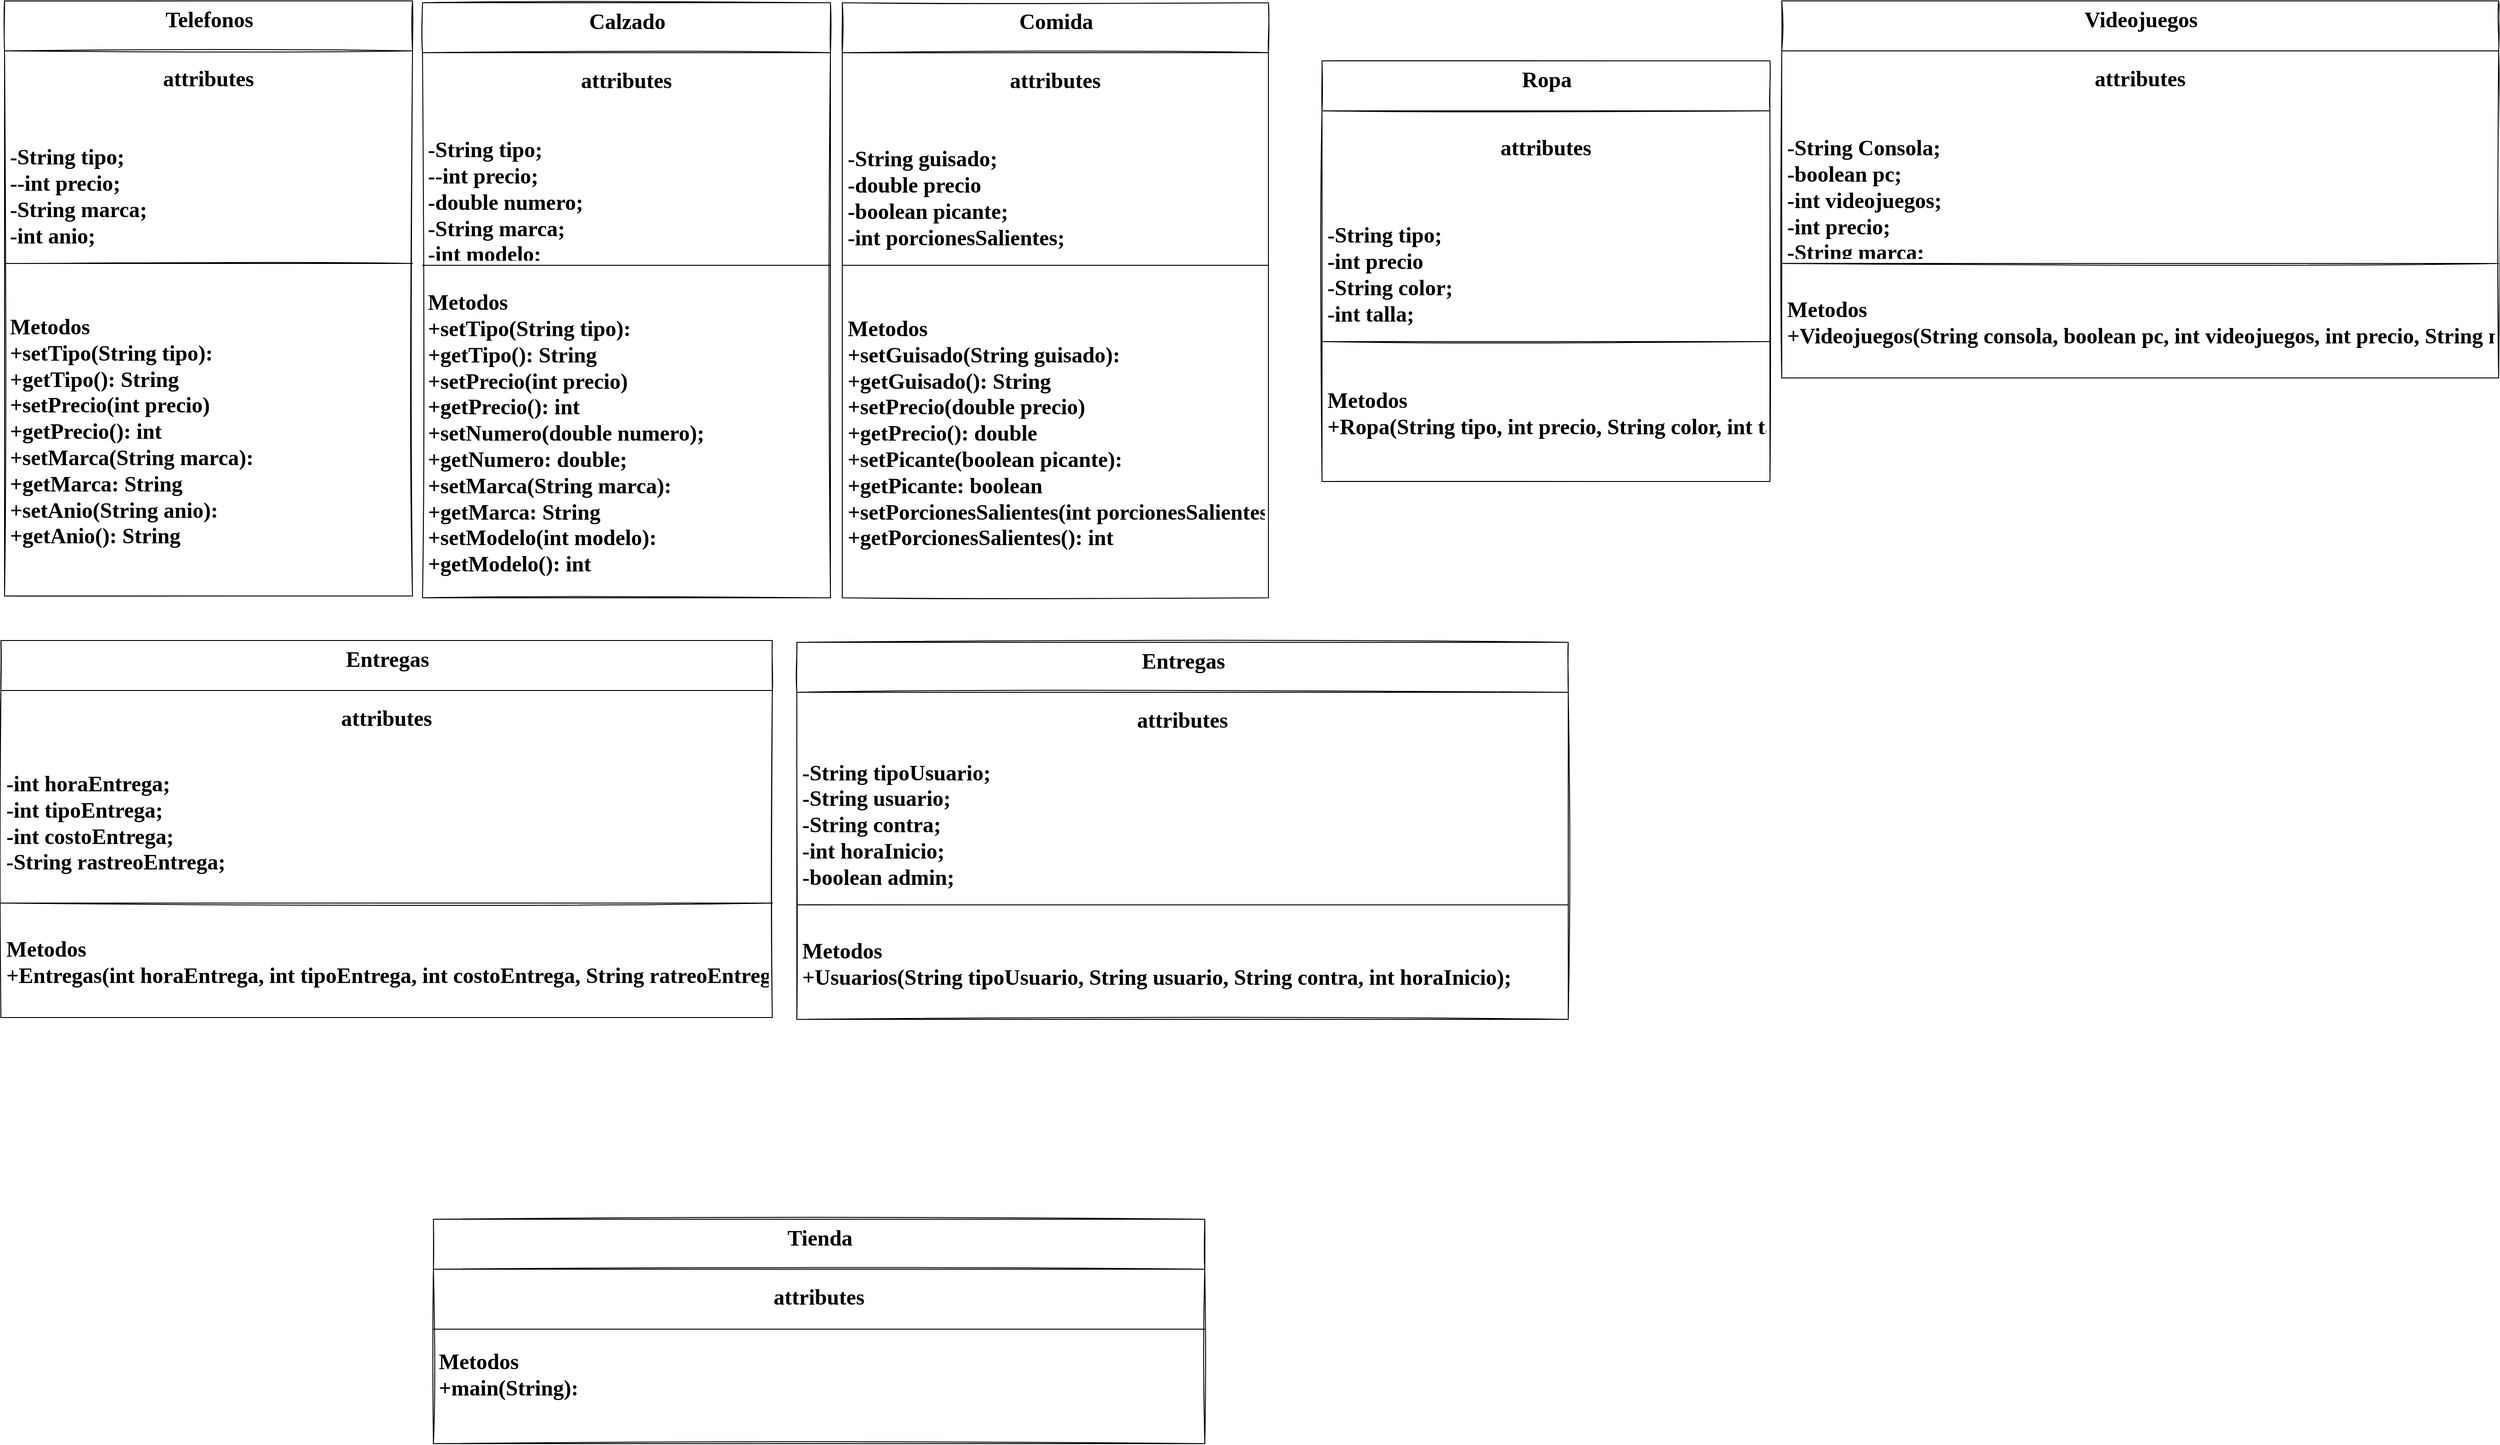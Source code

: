 <mxfile version="15.5.9" type="github">
  <diagram id="2QnwUB2ClqmYAk1SB9Mb" name="Page-1">
    <mxGraphModel dx="2715" dy="2198" grid="0" gridSize="10" guides="1" tooltips="1" connect="1" arrows="1" fold="1" page="0" pageScale="1" pageWidth="827" pageHeight="1169" math="0" shadow="0">
      <root>
        <mxCell id="0" />
        <mxCell id="1" parent="0" />
        <mxCell id="I9A92WywnePdPpcuGTqa-11" value="Telefonos" style="swimlane;fontStyle=1;align=center;verticalAlign=top;childLayout=stackLayout;horizontal=1;startSize=55;horizontalStack=0;resizeParent=1;resizeParentMax=0;resizeLast=0;collapsible=0;marginBottom=0;html=1;sketch=1;hachureGap=4;pointerEvents=0;fontFamily=Comic Sans MS;fontSize=24;" vertex="1" parent="1">
          <mxGeometry x="618" y="-473" width="449" height="655" as="geometry" />
        </mxCell>
        <mxCell id="I9A92WywnePdPpcuGTqa-12" value="attributes" style="text;html=1;strokeColor=none;fillColor=none;align=center;verticalAlign=middle;spacingLeft=4;spacingRight=4;overflow=hidden;rotatable=0;points=[[0,0.5],[1,0.5]];portConstraint=eastwest;sketch=1;hachureGap=4;pointerEvents=0;fontFamily=Comic Sans MS;fontSize=24;fontStyle=1" vertex="1" parent="I9A92WywnePdPpcuGTqa-11">
          <mxGeometry y="55" width="449" height="62" as="geometry" />
        </mxCell>
        <mxCell id="I9A92WywnePdPpcuGTqa-13" value="&lt;div style=&quot;font-size: 24px;&quot;&gt;&lt;br style=&quot;font-size: 24px;&quot;&gt;&lt;/div&gt;&lt;div style=&quot;font-size: 24px;&quot;&gt;-String tipo;&lt;/div&gt;&lt;div style=&quot;font-size: 24px;&quot;&gt;--int precio;&lt;/div&gt;&lt;div style=&quot;font-size: 24px;&quot;&gt;-String marca;&lt;/div&gt;&lt;div style=&quot;font-size: 24px;&quot;&gt;-int anio;&lt;br style=&quot;font-size: 24px;&quot;&gt;&lt;/div&gt;" style="text;html=1;strokeColor=none;fillColor=none;align=left;verticalAlign=middle;spacingLeft=4;spacingRight=4;overflow=hidden;rotatable=0;points=[[0,0.5],[1,0.5]];portConstraint=eastwest;sketch=1;hachureGap=4;pointerEvents=0;fontFamily=Comic Sans MS;fontSize=24;fontStyle=1" vertex="1" parent="I9A92WywnePdPpcuGTqa-11">
          <mxGeometry y="117" width="449" height="168" as="geometry" />
        </mxCell>
        <mxCell id="I9A92WywnePdPpcuGTqa-16" value="" style="line;strokeWidth=1;fillColor=none;align=left;verticalAlign=middle;spacingTop=-1;spacingLeft=3;spacingRight=3;rotatable=0;labelPosition=right;points=[];portConstraint=eastwest;sketch=1;hachureGap=4;pointerEvents=0;fontFamily=Comic Sans MS;fontSize=24;fontStyle=1" vertex="1" parent="I9A92WywnePdPpcuGTqa-11">
          <mxGeometry y="285" width="449" height="8" as="geometry" />
        </mxCell>
        <mxCell id="I9A92WywnePdPpcuGTqa-18" value="&lt;div style=&quot;font-size: 24px;&quot;&gt;Metodos&lt;/div&gt;&lt;div style=&quot;font-size: 24px;&quot;&gt;+setTipo(String tipo):&lt;br style=&quot;font-size: 24px;&quot;&gt;&lt;/div&gt;&lt;div style=&quot;font-size: 24px;&quot;&gt;+getTipo(): String&lt;/div&gt;&lt;div style=&quot;font-size: 24px;&quot;&gt;+setPrecio(int precio)&lt;/div&gt;&lt;div style=&quot;font-size: 24px;&quot;&gt;+getPrecio(): int&lt;/div&gt;&lt;div style=&quot;font-size: 24px;&quot;&gt;+setMarca(String marca):&lt;/div&gt;&lt;div style=&quot;font-size: 24px;&quot;&gt;+getMarca: String&lt;/div&gt;&lt;div style=&quot;font-size: 24px;&quot;&gt;+setAnio(String anio):&lt;/div&gt;&lt;div style=&quot;font-size: 24px;&quot;&gt;+getAnio(): String&lt;/div&gt;" style="text;html=1;strokeColor=none;fillColor=none;align=left;verticalAlign=middle;spacingLeft=4;spacingRight=4;overflow=hidden;rotatable=0;points=[[0,0.5],[1,0.5]];portConstraint=eastwest;sketch=1;hachureGap=4;pointerEvents=0;fontFamily=Comic Sans MS;fontSize=24;fontStyle=1" vertex="1" parent="I9A92WywnePdPpcuGTqa-11">
          <mxGeometry y="293" width="449" height="362" as="geometry" />
        </mxCell>
        <mxCell id="I9A92WywnePdPpcuGTqa-43" value="Calzado" style="swimlane;fontStyle=1;align=center;verticalAlign=top;childLayout=stackLayout;horizontal=1;startSize=55;horizontalStack=0;resizeParent=1;resizeParentMax=0;resizeLast=0;collapsible=0;marginBottom=0;html=1;sketch=1;hachureGap=4;pointerEvents=0;fontFamily=Comic Sans MS;fontSize=24;" vertex="1" parent="1">
          <mxGeometry x="1078" y="-471" width="449" height="655" as="geometry" />
        </mxCell>
        <mxCell id="I9A92WywnePdPpcuGTqa-44" value="attributes" style="text;html=1;strokeColor=none;fillColor=none;align=center;verticalAlign=middle;spacingLeft=4;spacingRight=4;overflow=hidden;rotatable=0;points=[[0,0.5],[1,0.5]];portConstraint=eastwest;sketch=1;hachureGap=4;pointerEvents=0;fontFamily=Comic Sans MS;fontSize=24;fontStyle=1" vertex="1" parent="I9A92WywnePdPpcuGTqa-43">
          <mxGeometry y="55" width="449" height="62" as="geometry" />
        </mxCell>
        <mxCell id="I9A92WywnePdPpcuGTqa-45" value="&lt;div style=&quot;font-size: 24px;&quot;&gt;&lt;br style=&quot;font-size: 24px;&quot;&gt;&lt;/div&gt;&lt;div style=&quot;font-size: 24px;&quot;&gt;-String tipo;&lt;/div&gt;&lt;div style=&quot;font-size: 24px;&quot;&gt;--int precio;&lt;/div&gt;&lt;div style=&quot;font-size: 24px;&quot;&gt;-double numero;&lt;br style=&quot;font-size: 24px;&quot;&gt;&lt;/div&gt;&lt;div style=&quot;font-size: 24px;&quot;&gt;-String marca;&lt;/div&gt;&lt;div style=&quot;font-size: 24px;&quot;&gt;-int modelo;&lt;br style=&quot;font-size: 24px;&quot;&gt;&lt;/div&gt;" style="text;html=1;strokeColor=none;fillColor=none;align=left;verticalAlign=middle;spacingLeft=4;spacingRight=4;overflow=hidden;rotatable=0;points=[[0,0.5],[1,0.5]];portConstraint=eastwest;sketch=1;hachureGap=4;pointerEvents=0;fontFamily=Comic Sans MS;fontSize=24;fontStyle=1" vertex="1" parent="I9A92WywnePdPpcuGTqa-43">
          <mxGeometry y="117" width="449" height="168" as="geometry" />
        </mxCell>
        <mxCell id="I9A92WywnePdPpcuGTqa-46" value="" style="line;strokeWidth=1;fillColor=none;align=left;verticalAlign=middle;spacingTop=-1;spacingLeft=3;spacingRight=3;rotatable=0;labelPosition=right;points=[];portConstraint=eastwest;sketch=1;hachureGap=4;pointerEvents=0;fontFamily=Comic Sans MS;fontSize=24;fontStyle=1" vertex="1" parent="I9A92WywnePdPpcuGTqa-43">
          <mxGeometry y="285" width="449" height="8" as="geometry" />
        </mxCell>
        <mxCell id="I9A92WywnePdPpcuGTqa-47" value="&lt;div style=&quot;font-size: 24px;&quot;&gt;Metodos&lt;/div&gt;&lt;div style=&quot;font-size: 24px;&quot;&gt;+setTipo(String tipo):&lt;br style=&quot;font-size: 24px;&quot;&gt;&lt;/div&gt;&lt;div style=&quot;font-size: 24px;&quot;&gt;+getTipo(): String&lt;/div&gt;&lt;div style=&quot;font-size: 24px;&quot;&gt;+setPrecio(int precio)&lt;/div&gt;&lt;div style=&quot;font-size: 24px;&quot;&gt;+getPrecio(): int&lt;/div&gt;&lt;div style=&quot;font-size: 24px;&quot;&gt;+setNumero(double numero);&lt;/div&gt;&lt;div style=&quot;font-size: 24px;&quot;&gt;+getNumero: double;&lt;br style=&quot;font-size: 24px;&quot;&gt;&lt;/div&gt;&lt;div style=&quot;font-size: 24px;&quot;&gt;+setMarca(String marca):&lt;/div&gt;&lt;div style=&quot;font-size: 24px;&quot;&gt;+getMarca: String&lt;/div&gt;&lt;div style=&quot;font-size: 24px;&quot;&gt;+setModelo(int modelo):&lt;/div&gt;&lt;div style=&quot;font-size: 24px;&quot;&gt;+getModelo(): int&lt;br style=&quot;font-size: 24px;&quot;&gt;&lt;/div&gt;" style="text;html=1;strokeColor=none;fillColor=none;align=left;verticalAlign=middle;spacingLeft=4;spacingRight=4;overflow=hidden;rotatable=0;points=[[0,0.5],[1,0.5]];portConstraint=eastwest;sketch=1;hachureGap=4;pointerEvents=0;fontFamily=Comic Sans MS;fontSize=24;fontStyle=1" vertex="1" parent="I9A92WywnePdPpcuGTqa-43">
          <mxGeometry y="293" width="449" height="362" as="geometry" />
        </mxCell>
        <mxCell id="I9A92WywnePdPpcuGTqa-48" value="Comida" style="swimlane;fontStyle=1;align=center;verticalAlign=top;childLayout=stackLayout;horizontal=1;startSize=55;horizontalStack=0;resizeParent=1;resizeParentMax=0;resizeLast=0;collapsible=0;marginBottom=0;html=1;sketch=1;hachureGap=4;pointerEvents=0;fontFamily=Comic Sans MS;fontSize=24;" vertex="1" parent="1">
          <mxGeometry x="1540" y="-471" width="469" height="655" as="geometry" />
        </mxCell>
        <mxCell id="I9A92WywnePdPpcuGTqa-49" value="attributes" style="text;html=1;strokeColor=none;fillColor=none;align=center;verticalAlign=middle;spacingLeft=4;spacingRight=4;overflow=hidden;rotatable=0;points=[[0,0.5],[1,0.5]];portConstraint=eastwest;sketch=1;hachureGap=4;pointerEvents=0;fontFamily=Comic Sans MS;fontSize=24;fontStyle=1" vertex="1" parent="I9A92WywnePdPpcuGTqa-48">
          <mxGeometry y="55" width="469" height="62" as="geometry" />
        </mxCell>
        <mxCell id="I9A92WywnePdPpcuGTqa-50" value="&lt;div style=&quot;font-size: 24px;&quot;&gt;&lt;br style=&quot;font-size: 24px;&quot;&gt;&lt;/div&gt;&lt;div style=&quot;font-size: 24px;&quot;&gt;-String guisado;&lt;/div&gt;&lt;div style=&quot;font-size: 24px;&quot;&gt;-double precio&lt;/div&gt;&lt;div style=&quot;font-size: 24px;&quot;&gt;-boolean picante;&lt;/div&gt;&lt;div style=&quot;font-size: 24px;&quot;&gt;-int porcionesSalientes;&lt;br style=&quot;font-size: 24px;&quot;&gt;&lt;/div&gt;" style="text;html=1;strokeColor=none;fillColor=none;align=left;verticalAlign=middle;spacingLeft=4;spacingRight=4;overflow=hidden;rotatable=0;points=[[0,0.5],[1,0.5]];portConstraint=eastwest;sketch=1;hachureGap=4;pointerEvents=0;fontFamily=Comic Sans MS;fontSize=24;fontStyle=1" vertex="1" parent="I9A92WywnePdPpcuGTqa-48">
          <mxGeometry y="117" width="469" height="168" as="geometry" />
        </mxCell>
        <mxCell id="I9A92WywnePdPpcuGTqa-51" value="" style="line;strokeWidth=1;fillColor=none;align=left;verticalAlign=middle;spacingTop=-1;spacingLeft=3;spacingRight=3;rotatable=0;labelPosition=right;points=[];portConstraint=eastwest;sketch=1;hachureGap=4;pointerEvents=0;fontFamily=Comic Sans MS;fontSize=24;fontStyle=1" vertex="1" parent="I9A92WywnePdPpcuGTqa-48">
          <mxGeometry y="285" width="469" height="8" as="geometry" />
        </mxCell>
        <mxCell id="I9A92WywnePdPpcuGTqa-52" value="&lt;div style=&quot;font-size: 24px;&quot;&gt;Metodos&lt;/div&gt;&lt;div style=&quot;font-size: 24px;&quot;&gt;+setGuisado(String guisado):&lt;br style=&quot;font-size: 24px;&quot;&gt;&lt;/div&gt;&lt;div style=&quot;font-size: 24px;&quot;&gt;+getGuisado(): String&lt;/div&gt;&lt;div style=&quot;font-size: 24px;&quot;&gt;+setPrecio(double precio)&lt;/div&gt;&lt;div style=&quot;font-size: 24px;&quot;&gt;+getPrecio(): double&lt;br style=&quot;font-size: 24px;&quot;&gt;&lt;/div&gt;&lt;div style=&quot;font-size: 24px;&quot;&gt;+setPicante(boolean picante):&lt;/div&gt;&lt;div style=&quot;font-size: 24px;&quot;&gt;+getPicante: boolean&lt;br style=&quot;font-size: 24px;&quot;&gt;&lt;/div&gt;&lt;div style=&quot;font-size: 24px;&quot;&gt;+setPorcionesSalientes(int porcionesSalientes):&lt;/div&gt;&lt;div style=&quot;font-size: 24px;&quot;&gt;+getPorcionesSalientes(): int&lt;br style=&quot;font-size: 24px;&quot;&gt;&lt;/div&gt;" style="text;html=1;strokeColor=none;fillColor=none;align=left;verticalAlign=middle;spacingLeft=4;spacingRight=4;overflow=hidden;rotatable=0;points=[[0,0.5],[1,0.5]];portConstraint=eastwest;sketch=1;hachureGap=4;pointerEvents=0;fontFamily=Comic Sans MS;fontSize=24;fontStyle=1" vertex="1" parent="I9A92WywnePdPpcuGTqa-48">
          <mxGeometry y="293" width="469" height="362" as="geometry" />
        </mxCell>
        <mxCell id="I9A92WywnePdPpcuGTqa-53" value="Ropa" style="swimlane;fontStyle=1;align=center;verticalAlign=top;childLayout=stackLayout;horizontal=1;startSize=55;horizontalStack=0;resizeParent=1;resizeParentMax=0;resizeLast=0;collapsible=0;marginBottom=0;html=1;sketch=1;hachureGap=4;pointerEvents=0;fontFamily=Comic Sans MS;fontSize=24;" vertex="1" parent="1">
          <mxGeometry x="2068" y="-407" width="493" height="463" as="geometry" />
        </mxCell>
        <mxCell id="I9A92WywnePdPpcuGTqa-54" value="attributes" style="text;html=1;strokeColor=none;fillColor=none;align=center;verticalAlign=middle;spacingLeft=4;spacingRight=4;overflow=hidden;rotatable=0;points=[[0,0.5],[1,0.5]];portConstraint=eastwest;sketch=1;hachureGap=4;pointerEvents=0;fontFamily=Comic Sans MS;fontSize=24;fontStyle=1" vertex="1" parent="I9A92WywnePdPpcuGTqa-53">
          <mxGeometry y="55" width="493" height="82" as="geometry" />
        </mxCell>
        <mxCell id="I9A92WywnePdPpcuGTqa-55" value="&lt;div style=&quot;font-size: 24px;&quot;&gt;&lt;br style=&quot;font-size: 24px;&quot;&gt;&lt;/div&gt;&lt;div style=&quot;font-size: 24px;&quot;&gt;-String tipo;&lt;/div&gt;&lt;div style=&quot;font-size: 24px;&quot;&gt;-int precio&lt;/div&gt;&lt;div style=&quot;font-size: 24px;&quot;&gt;-String color;&lt;/div&gt;&lt;div style=&quot;font-size: 24px;&quot;&gt;-int talla;&lt;br style=&quot;font-size: 24px;&quot;&gt;&lt;/div&gt;" style="text;html=1;strokeColor=none;fillColor=none;align=left;verticalAlign=middle;spacingLeft=4;spacingRight=4;overflow=hidden;rotatable=0;points=[[0,0.5],[1,0.5]];portConstraint=eastwest;sketch=1;hachureGap=4;pointerEvents=0;fontFamily=Comic Sans MS;fontSize=24;fontStyle=1" vertex="1" parent="I9A92WywnePdPpcuGTqa-53">
          <mxGeometry y="137" width="493" height="168" as="geometry" />
        </mxCell>
        <mxCell id="I9A92WywnePdPpcuGTqa-56" value="" style="line;strokeWidth=1;fillColor=none;align=left;verticalAlign=middle;spacingTop=-1;spacingLeft=3;spacingRight=3;rotatable=0;labelPosition=right;points=[];portConstraint=eastwest;sketch=1;hachureGap=4;pointerEvents=0;fontFamily=Comic Sans MS;fontSize=24;fontStyle=1" vertex="1" parent="I9A92WywnePdPpcuGTqa-53">
          <mxGeometry y="305" width="493" height="8" as="geometry" />
        </mxCell>
        <mxCell id="I9A92WywnePdPpcuGTqa-57" value="&lt;div style=&quot;font-size: 24px;&quot;&gt;Metodos&lt;/div&gt;+Ropa(String tipo, int precio, String color, int talla);" style="text;html=1;strokeColor=none;fillColor=none;align=left;verticalAlign=middle;spacingLeft=4;spacingRight=4;overflow=hidden;rotatable=0;points=[[0,0.5],[1,0.5]];portConstraint=eastwest;sketch=1;hachureGap=4;pointerEvents=0;fontFamily=Comic Sans MS;fontSize=24;fontStyle=1" vertex="1" parent="I9A92WywnePdPpcuGTqa-53">
          <mxGeometry y="313" width="493" height="150" as="geometry" />
        </mxCell>
        <mxCell id="I9A92WywnePdPpcuGTqa-58" value="Videojuegos" style="swimlane;fontStyle=1;align=center;verticalAlign=top;childLayout=stackLayout;horizontal=1;startSize=55;horizontalStack=0;resizeParent=1;resizeParentMax=0;resizeLast=0;collapsible=0;marginBottom=0;html=1;sketch=1;hachureGap=4;pointerEvents=0;fontFamily=Comic Sans MS;fontSize=24;" vertex="1" parent="1">
          <mxGeometry x="2574" y="-473" width="789" height="415" as="geometry" />
        </mxCell>
        <mxCell id="I9A92WywnePdPpcuGTqa-59" value="attributes" style="text;html=1;strokeColor=none;fillColor=none;align=center;verticalAlign=middle;spacingLeft=4;spacingRight=4;overflow=hidden;rotatable=0;points=[[0,0.5],[1,0.5]];portConstraint=eastwest;sketch=1;hachureGap=4;pointerEvents=0;fontFamily=Comic Sans MS;fontSize=24;fontStyle=1" vertex="1" parent="I9A92WywnePdPpcuGTqa-58">
          <mxGeometry y="55" width="789" height="62" as="geometry" />
        </mxCell>
        <mxCell id="I9A92WywnePdPpcuGTqa-60" value="&lt;div style=&quot;font-size: 24px;&quot;&gt;&lt;br style=&quot;font-size: 24px;&quot;&gt;&lt;/div&gt;&lt;div style=&quot;font-size: 24px;&quot;&gt;-String Consola;&lt;/div&gt;&lt;div style=&quot;font-size: 24px;&quot;&gt;-boolean pc;&lt;/div&gt;&lt;div style=&quot;font-size: 24px;&quot;&gt;-int videojuegos;&lt;/div&gt;&lt;div style=&quot;font-size: 24px;&quot;&gt;-int precio;&lt;/div&gt;&lt;div style=&quot;font-size: 24px;&quot;&gt;-String marca;&lt;br style=&quot;font-size: 24px;&quot;&gt;&lt;/div&gt;" style="text;html=1;strokeColor=none;fillColor=none;align=left;verticalAlign=middle;spacingLeft=4;spacingRight=4;overflow=hidden;rotatable=0;points=[[0,0.5],[1,0.5]];portConstraint=eastwest;sketch=1;hachureGap=4;pointerEvents=0;fontFamily=Comic Sans MS;fontSize=24;fontStyle=1" vertex="1" parent="I9A92WywnePdPpcuGTqa-58">
          <mxGeometry y="117" width="789" height="168" as="geometry" />
        </mxCell>
        <mxCell id="I9A92WywnePdPpcuGTqa-61" value="" style="line;strokeWidth=1;fillColor=none;align=left;verticalAlign=middle;spacingTop=-1;spacingLeft=3;spacingRight=3;rotatable=0;labelPosition=right;points=[];portConstraint=eastwest;sketch=1;hachureGap=4;pointerEvents=0;fontFamily=Comic Sans MS;fontSize=24;fontStyle=1" vertex="1" parent="I9A92WywnePdPpcuGTqa-58">
          <mxGeometry y="285" width="789" height="8" as="geometry" />
        </mxCell>
        <mxCell id="I9A92WywnePdPpcuGTqa-62" value="&lt;div style=&quot;font-size: 24px;&quot;&gt;Metodos&lt;/div&gt;+Videojuegos(String consola, boolean pc, int videojuegos, int precio, String marca);" style="text;html=1;strokeColor=none;fillColor=none;align=left;verticalAlign=middle;spacingLeft=4;spacingRight=4;overflow=hidden;rotatable=0;points=[[0,0.5],[1,0.5]];portConstraint=eastwest;sketch=1;hachureGap=4;pointerEvents=0;fontFamily=Comic Sans MS;fontSize=24;fontStyle=1" vertex="1" parent="I9A92WywnePdPpcuGTqa-58">
          <mxGeometry y="293" width="789" height="122" as="geometry" />
        </mxCell>
        <mxCell id="I9A92WywnePdPpcuGTqa-63" value="Entregas" style="swimlane;fontStyle=1;align=center;verticalAlign=top;childLayout=stackLayout;horizontal=1;startSize=55;horizontalStack=0;resizeParent=1;resizeParentMax=0;resizeLast=0;collapsible=0;marginBottom=0;html=1;sketch=1;hachureGap=4;pointerEvents=0;fontFamily=Comic Sans MS;fontSize=24;" vertex="1" parent="1">
          <mxGeometry x="614" y="231" width="849" height="415" as="geometry" />
        </mxCell>
        <mxCell id="I9A92WywnePdPpcuGTqa-64" value="attributes" style="text;html=1;strokeColor=none;fillColor=none;align=center;verticalAlign=middle;spacingLeft=4;spacingRight=4;overflow=hidden;rotatable=0;points=[[0,0.5],[1,0.5]];portConstraint=eastwest;sketch=1;hachureGap=4;pointerEvents=0;fontFamily=Comic Sans MS;fontSize=24;fontStyle=1" vertex="1" parent="I9A92WywnePdPpcuGTqa-63">
          <mxGeometry y="55" width="849" height="62" as="geometry" />
        </mxCell>
        <mxCell id="I9A92WywnePdPpcuGTqa-65" value="&lt;div style=&quot;font-size: 24px;&quot;&gt;-int horaEntrega;&lt;/div&gt;&lt;div style=&quot;font-size: 24px;&quot;&gt;-int tipoEntrega;&lt;/div&gt;&lt;div style=&quot;font-size: 24px;&quot;&gt;-int costoEntrega;&lt;/div&gt;&lt;div style=&quot;font-size: 24px;&quot;&gt;-String rastreoEntrega;&lt;br style=&quot;font-size: 24px;&quot;&gt;&lt;/div&gt;" style="text;html=1;strokeColor=none;fillColor=none;align=left;verticalAlign=middle;spacingLeft=4;spacingRight=4;overflow=hidden;rotatable=0;points=[[0,0.5],[1,0.5]];portConstraint=eastwest;sketch=1;hachureGap=4;pointerEvents=0;fontFamily=Comic Sans MS;fontSize=24;fontStyle=1" vertex="1" parent="I9A92WywnePdPpcuGTqa-63">
          <mxGeometry y="117" width="849" height="168" as="geometry" />
        </mxCell>
        <mxCell id="I9A92WywnePdPpcuGTqa-66" value="" style="line;strokeWidth=1;fillColor=none;align=left;verticalAlign=middle;spacingTop=-1;spacingLeft=3;spacingRight=3;rotatable=0;labelPosition=right;points=[];portConstraint=eastwest;sketch=1;hachureGap=4;pointerEvents=0;fontFamily=Comic Sans MS;fontSize=24;fontStyle=1" vertex="1" parent="I9A92WywnePdPpcuGTqa-63">
          <mxGeometry y="285" width="849" height="8" as="geometry" />
        </mxCell>
        <mxCell id="I9A92WywnePdPpcuGTqa-67" value="&lt;div style=&quot;font-size: 24px;&quot;&gt;Metodos&lt;/div&gt;+Entregas(int horaEntrega, int tipoEntrega, int costoEntrega, String ratreoEntrega);" style="text;html=1;strokeColor=none;fillColor=none;align=left;verticalAlign=middle;spacingLeft=4;spacingRight=4;overflow=hidden;rotatable=0;points=[[0,0.5],[1,0.5]];portConstraint=eastwest;sketch=1;hachureGap=4;pointerEvents=0;fontFamily=Comic Sans MS;fontSize=24;fontStyle=1" vertex="1" parent="I9A92WywnePdPpcuGTqa-63">
          <mxGeometry y="293" width="849" height="122" as="geometry" />
        </mxCell>
        <mxCell id="I9A92WywnePdPpcuGTqa-68" value="Entregas" style="swimlane;fontStyle=1;align=center;verticalAlign=top;childLayout=stackLayout;horizontal=1;startSize=55;horizontalStack=0;resizeParent=1;resizeParentMax=0;resizeLast=0;collapsible=0;marginBottom=0;html=1;sketch=1;hachureGap=4;pointerEvents=0;fontFamily=Comic Sans MS;fontSize=24;" vertex="1" parent="1">
          <mxGeometry x="1490" y="233" width="849" height="415" as="geometry" />
        </mxCell>
        <mxCell id="I9A92WywnePdPpcuGTqa-69" value="attributes" style="text;html=1;strokeColor=none;fillColor=none;align=center;verticalAlign=middle;spacingLeft=4;spacingRight=4;overflow=hidden;rotatable=0;points=[[0,0.5],[1,0.5]];portConstraint=eastwest;sketch=1;hachureGap=4;pointerEvents=0;fontFamily=Comic Sans MS;fontSize=24;fontStyle=1" vertex="1" parent="I9A92WywnePdPpcuGTqa-68">
          <mxGeometry y="55" width="849" height="62" as="geometry" />
        </mxCell>
        <mxCell id="I9A92WywnePdPpcuGTqa-70" value="&lt;div style=&quot;font-size: 24px;&quot;&gt;-String tipoUsuario;&lt;/div&gt;&lt;div style=&quot;font-size: 24px;&quot;&gt;-String usuario;&lt;/div&gt;&lt;div style=&quot;font-size: 24px;&quot;&gt;-String contra;&lt;/div&gt;&lt;div style=&quot;font-size: 24px;&quot;&gt;-int horaInicio;&lt;/div&gt;&lt;div style=&quot;font-size: 24px;&quot;&gt;-boolean admin;&lt;br style=&quot;font-size: 24px;&quot;&gt;&lt;/div&gt;" style="text;html=1;strokeColor=none;fillColor=none;align=left;verticalAlign=middle;spacingLeft=4;spacingRight=4;overflow=hidden;rotatable=0;points=[[0,0.5],[1,0.5]];portConstraint=eastwest;sketch=1;hachureGap=4;pointerEvents=0;fontFamily=Comic Sans MS;fontSize=24;fontStyle=1" vertex="1" parent="I9A92WywnePdPpcuGTqa-68">
          <mxGeometry y="117" width="849" height="168" as="geometry" />
        </mxCell>
        <mxCell id="I9A92WywnePdPpcuGTqa-71" value="" style="line;strokeWidth=1;fillColor=none;align=left;verticalAlign=middle;spacingTop=-1;spacingLeft=3;spacingRight=3;rotatable=0;labelPosition=right;points=[];portConstraint=eastwest;sketch=1;hachureGap=4;pointerEvents=0;fontFamily=Comic Sans MS;fontSize=24;fontStyle=1" vertex="1" parent="I9A92WywnePdPpcuGTqa-68">
          <mxGeometry y="285" width="849" height="8" as="geometry" />
        </mxCell>
        <mxCell id="I9A92WywnePdPpcuGTqa-72" value="&lt;div style=&quot;font-size: 24px;&quot;&gt;Metodos&lt;/div&gt;+Usuarios(String tipoUsuario, String usuario, String contra, int horaInicio);" style="text;html=1;strokeColor=none;fillColor=none;align=left;verticalAlign=middle;spacingLeft=4;spacingRight=4;overflow=hidden;rotatable=0;points=[[0,0.5],[1,0.5]];portConstraint=eastwest;sketch=1;hachureGap=4;pointerEvents=0;fontFamily=Comic Sans MS;fontSize=24;fontStyle=1" vertex="1" parent="I9A92WywnePdPpcuGTqa-68">
          <mxGeometry y="293" width="849" height="122" as="geometry" />
        </mxCell>
        <mxCell id="I9A92WywnePdPpcuGTqa-73" value="Tienda" style="swimlane;fontStyle=1;align=center;verticalAlign=top;childLayout=stackLayout;horizontal=1;startSize=55;horizontalStack=0;resizeParent=1;resizeParentMax=0;resizeLast=0;collapsible=0;marginBottom=0;html=1;sketch=1;hachureGap=4;pointerEvents=0;fontFamily=Comic Sans MS;fontSize=24;" vertex="1" parent="1">
          <mxGeometry x="1090" y="868" width="849" height="247" as="geometry" />
        </mxCell>
        <mxCell id="I9A92WywnePdPpcuGTqa-74" value="attributes" style="text;html=1;strokeColor=none;fillColor=none;align=center;verticalAlign=middle;spacingLeft=4;spacingRight=4;overflow=hidden;rotatable=0;points=[[0,0.5],[1,0.5]];portConstraint=eastwest;sketch=1;hachureGap=4;pointerEvents=0;fontFamily=Comic Sans MS;fontSize=24;fontStyle=1" vertex="1" parent="I9A92WywnePdPpcuGTqa-73">
          <mxGeometry y="55" width="849" height="62" as="geometry" />
        </mxCell>
        <mxCell id="I9A92WywnePdPpcuGTqa-76" value="" style="line;strokeWidth=1;fillColor=none;align=left;verticalAlign=middle;spacingTop=-1;spacingLeft=3;spacingRight=3;rotatable=0;labelPosition=right;points=[];portConstraint=eastwest;sketch=1;hachureGap=4;pointerEvents=0;fontFamily=Comic Sans MS;fontSize=24;fontStyle=1" vertex="1" parent="I9A92WywnePdPpcuGTqa-73">
          <mxGeometry y="117" width="849" height="8" as="geometry" />
        </mxCell>
        <mxCell id="I9A92WywnePdPpcuGTqa-77" value="&lt;div style=&quot;font-size: 24px&quot;&gt;Metodos&lt;/div&gt;&lt;div&gt;+main(String):&lt;/div&gt;&lt;div&gt;&lt;br&gt;&lt;/div&gt;" style="text;html=1;strokeColor=none;fillColor=none;align=left;verticalAlign=middle;spacingLeft=4;spacingRight=4;overflow=hidden;rotatable=0;points=[[0,0.5],[1,0.5]];portConstraint=eastwest;sketch=1;hachureGap=4;pointerEvents=0;fontFamily=Comic Sans MS;fontSize=24;fontStyle=1" vertex="1" parent="I9A92WywnePdPpcuGTqa-73">
          <mxGeometry y="125" width="849" height="122" as="geometry" />
        </mxCell>
      </root>
    </mxGraphModel>
  </diagram>
</mxfile>
